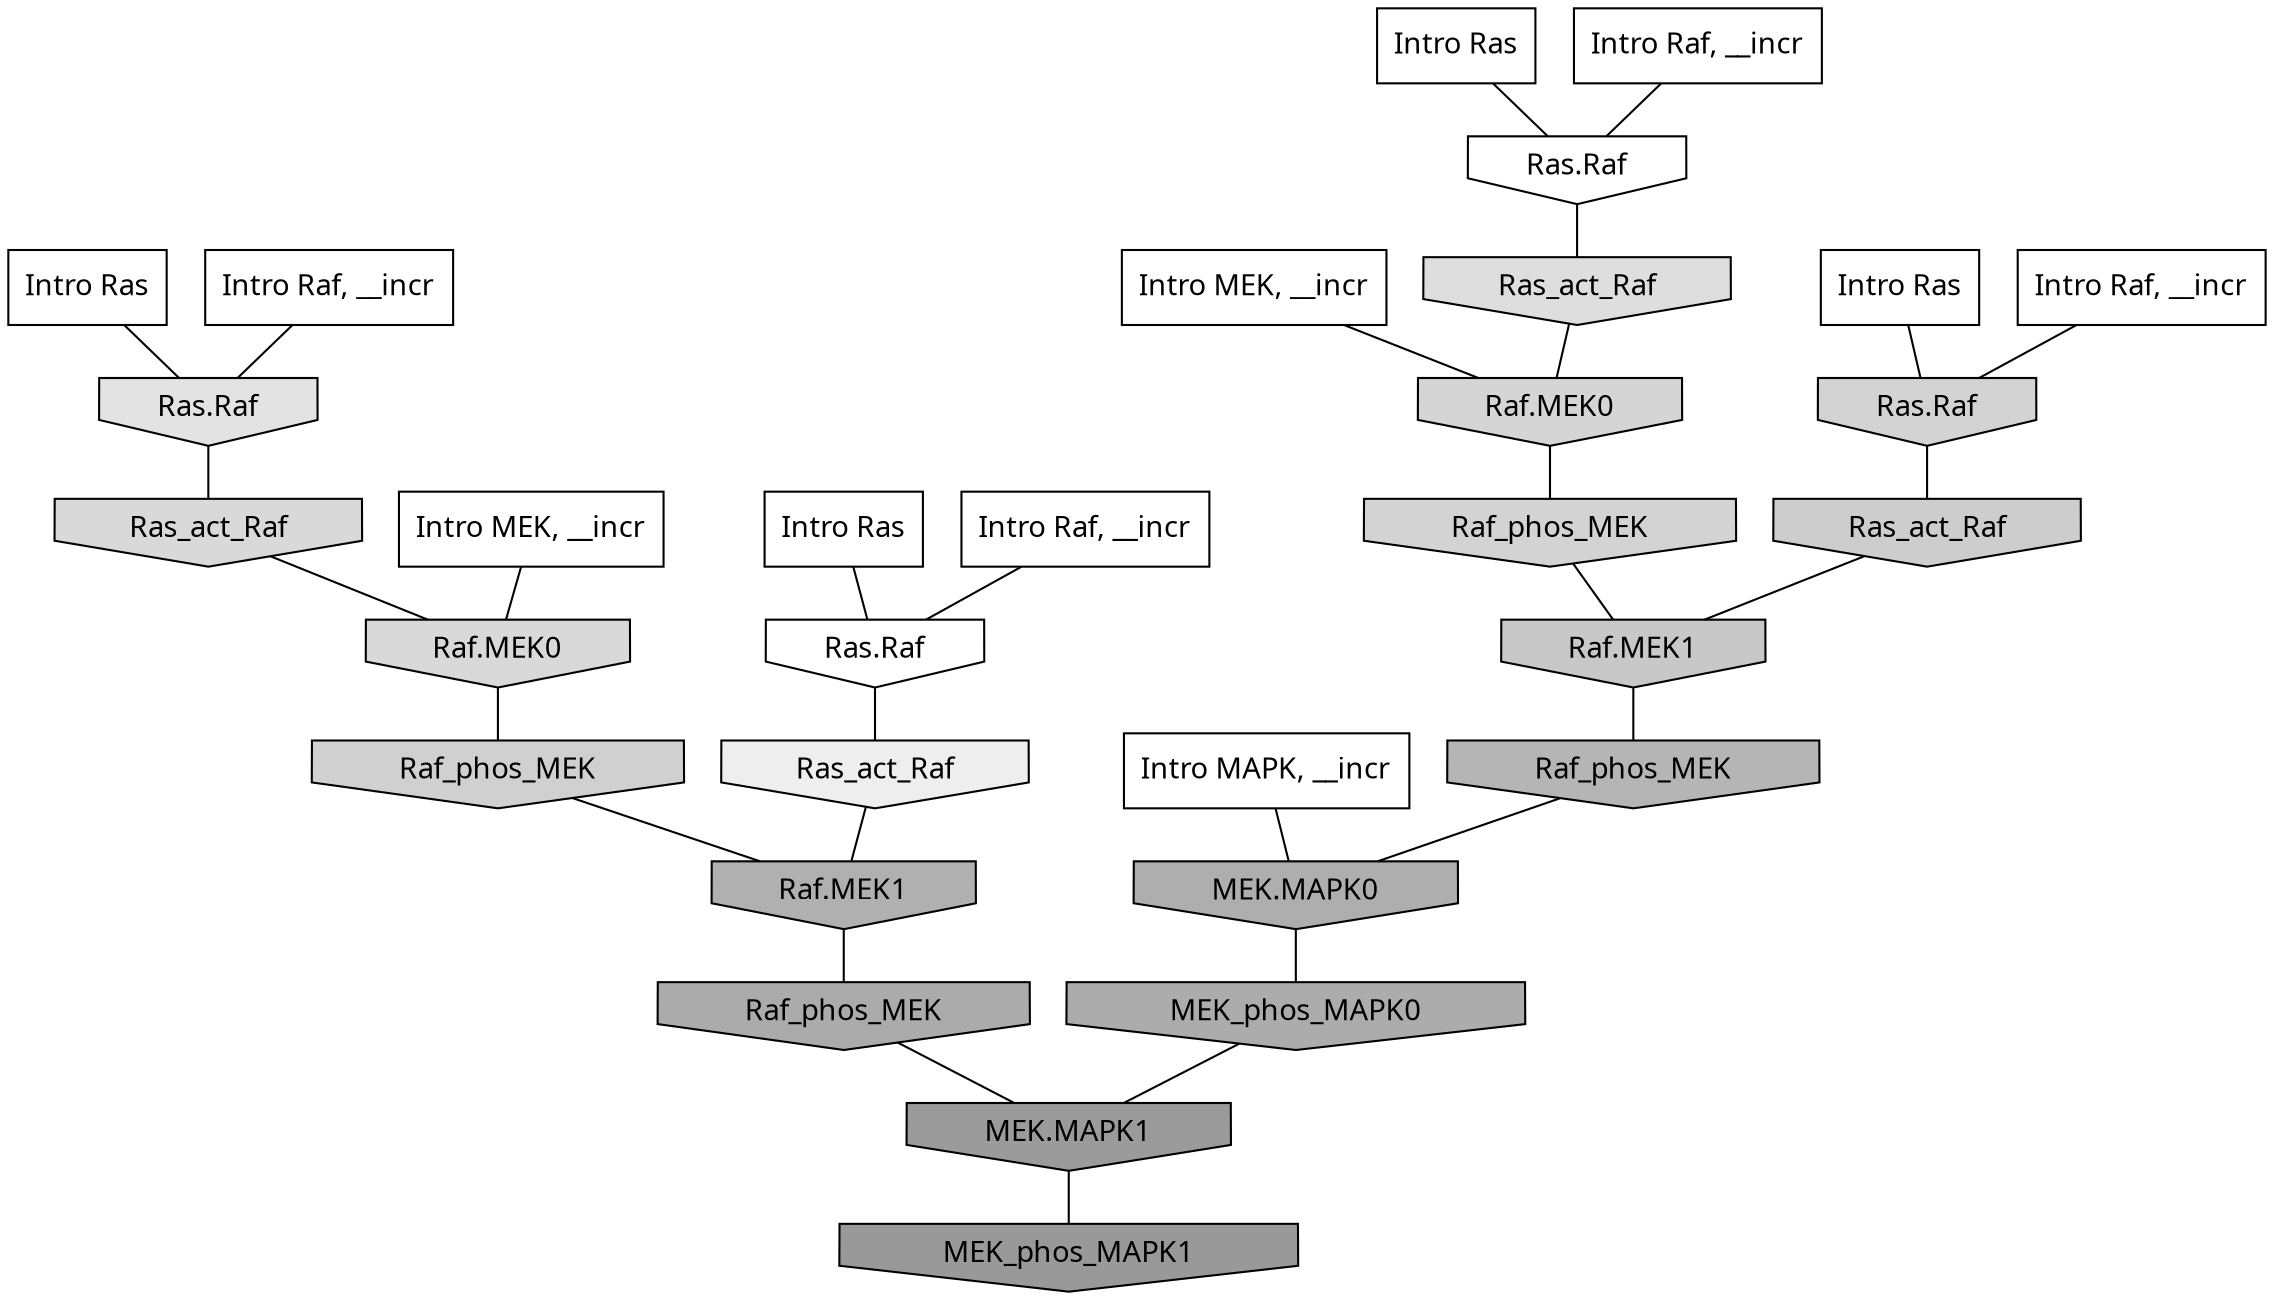 digraph G{
  rankdir="TB";
  ranksep=0.30;
  node [fontname="CMU Serif"];
  edge [fontname="CMU Serif"];
  
  50 [label="Intro Ras", shape=rectangle, style=filled, fillcolor="0.000 0.000 1.000"]
  
  66 [label="Intro Ras", shape=rectangle, style=filled, fillcolor="0.000 0.000 1.000"]
  
  80 [label="Intro Ras", shape=rectangle, style=filled, fillcolor="0.000 0.000 1.000"]
  
  96 [label="Intro Ras", shape=rectangle, style=filled, fillcolor="0.000 0.000 1.000"]
  
  161 [label="Intro Raf, __incr", shape=rectangle, style=filled, fillcolor="0.000 0.000 1.000"]
  
  254 [label="Intro Raf, __incr", shape=rectangle, style=filled, fillcolor="0.000 0.000 1.000"]
  
  477 [label="Intro Raf, __incr", shape=rectangle, style=filled, fillcolor="0.000 0.000 1.000"]
  
  1064 [label="Intro Raf, __incr", shape=rectangle, style=filled, fillcolor="0.000 0.000 1.000"]
  
  1274 [label="Intro MEK, __incr", shape=rectangle, style=filled, fillcolor="0.000 0.000 1.000"]
  
  1549 [label="Intro MEK, __incr", shape=rectangle, style=filled, fillcolor="0.000 0.000 1.000"]
  
  2160 [label="Intro MAPK, __incr", shape=rectangle, style=filled, fillcolor="0.000 0.000 1.000"]
  
  3239 [label="Ras.Raf", shape=invhouse, style=filled, fillcolor="0.000 0.000 1.000"]
  
  3250 [label="Ras.Raf", shape=invhouse, style=filled, fillcolor="0.000 0.000 1.000"]
  
  3809 [label="Ras_act_Raf", shape=invhouse, style=filled, fillcolor="0.000 0.000 0.932"]
  
  4401 [label="Ras.Raf", shape=invhouse, style=filled, fillcolor="0.000 0.000 0.889"]
  
  4662 [label="Ras_act_Raf", shape=invhouse, style=filled, fillcolor="0.000 0.000 0.871"]
  
  4972 [label="Ras_act_Raf", shape=invhouse, style=filled, fillcolor="0.000 0.000 0.851"]
  
  4975 [label="Raf.MEK0", shape=invhouse, style=filled, fillcolor="0.000 0.000 0.850"]
  
  5244 [label="Raf.MEK0", shape=invhouse, style=filled, fillcolor="0.000 0.000 0.833"]
  
  5405 [label="Raf_phos_MEK", shape=invhouse, style=filled, fillcolor="0.000 0.000 0.825"]
  
  5407 [label="Ras.Raf", shape=invhouse, style=filled, fillcolor="0.000 0.000 0.825"]
  
  5509 [label="Raf_phos_MEK", shape=invhouse, style=filled, fillcolor="0.000 0.000 0.816"]
  
  5710 [label="Ras_act_Raf", shape=invhouse, style=filled, fillcolor="0.000 0.000 0.803"]
  
  6072 [label="Raf.MEK1", shape=invhouse, style=filled, fillcolor="0.000 0.000 0.783"]
  
  8010 [label="Raf_phos_MEK", shape=invhouse, style=filled, fillcolor="0.000 0.000 0.708"]
  
  8628 [label="Raf.MEK1", shape=invhouse, style=filled, fillcolor="0.000 0.000 0.688"]
  
  8832 [label="MEK.MAPK0", shape=invhouse, style=filled, fillcolor="0.000 0.000 0.681"]
  
  9060 [label="MEK_phos_MAPK0", shape=invhouse, style=filled, fillcolor="0.000 0.000 0.673"]
  
  9199 [label="Raf_phos_MEK", shape=invhouse, style=filled, fillcolor="0.000 0.000 0.670"]
  
  12175 [label="MEK.MAPK1", shape=invhouse, style=filled, fillcolor="0.000 0.000 0.606"]
  
  12482 [label="MEK_phos_MAPK1", shape=invhouse, style=filled, fillcolor="0.000 0.000 0.600"]
  
  
  12175 -> 12482 [dir=none, color="0.000 0.000 0.000"] 
  9199 -> 12175 [dir=none, color="0.000 0.000 0.000"] 
  9060 -> 12175 [dir=none, color="0.000 0.000 0.000"] 
  8832 -> 9060 [dir=none, color="0.000 0.000 0.000"] 
  8628 -> 9199 [dir=none, color="0.000 0.000 0.000"] 
  8010 -> 8832 [dir=none, color="0.000 0.000 0.000"] 
  6072 -> 8010 [dir=none, color="0.000 0.000 0.000"] 
  5710 -> 6072 [dir=none, color="0.000 0.000 0.000"] 
  5509 -> 8628 [dir=none, color="0.000 0.000 0.000"] 
  5407 -> 5710 [dir=none, color="0.000 0.000 0.000"] 
  5405 -> 6072 [dir=none, color="0.000 0.000 0.000"] 
  5244 -> 5405 [dir=none, color="0.000 0.000 0.000"] 
  4975 -> 5509 [dir=none, color="0.000 0.000 0.000"] 
  4972 -> 4975 [dir=none, color="0.000 0.000 0.000"] 
  4662 -> 5244 [dir=none, color="0.000 0.000 0.000"] 
  4401 -> 4972 [dir=none, color="0.000 0.000 0.000"] 
  3809 -> 8628 [dir=none, color="0.000 0.000 0.000"] 
  3250 -> 3809 [dir=none, color="0.000 0.000 0.000"] 
  3239 -> 4662 [dir=none, color="0.000 0.000 0.000"] 
  2160 -> 8832 [dir=none, color="0.000 0.000 0.000"] 
  1549 -> 4975 [dir=none, color="0.000 0.000 0.000"] 
  1274 -> 5244 [dir=none, color="0.000 0.000 0.000"] 
  1064 -> 5407 [dir=none, color="0.000 0.000 0.000"] 
  477 -> 4401 [dir=none, color="0.000 0.000 0.000"] 
  254 -> 3239 [dir=none, color="0.000 0.000 0.000"] 
  161 -> 3250 [dir=none, color="0.000 0.000 0.000"] 
  96 -> 5407 [dir=none, color="0.000 0.000 0.000"] 
  80 -> 3250 [dir=none, color="0.000 0.000 0.000"] 
  66 -> 3239 [dir=none, color="0.000 0.000 0.000"] 
  50 -> 4401 [dir=none, color="0.000 0.000 0.000"] 
  
  }
